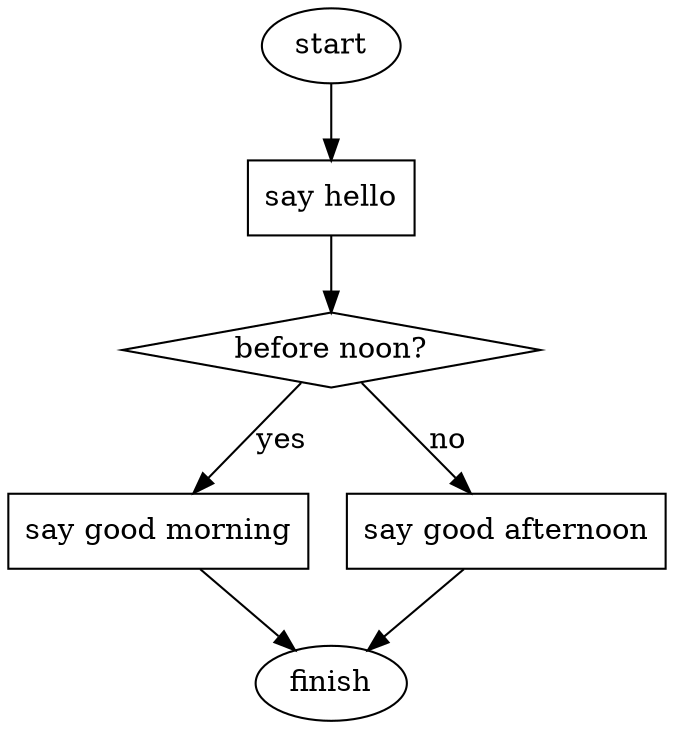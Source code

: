 digraph testapp	{
	"say hello" [shape=box]
	"before noon?" [shape=diamond]
	"say good morning" [shape=box]
	"say good afternoon" [shape=box]
	"start" -> "say hello"
	"say hello" -> "before noon?"
	"before noon?" -> "say good morning" [label=yes]
	"before noon?" -> "say good afternoon" [label=no]
	"say good morning" -> "finish"
    "say good afternoon" -> "finish"    
}